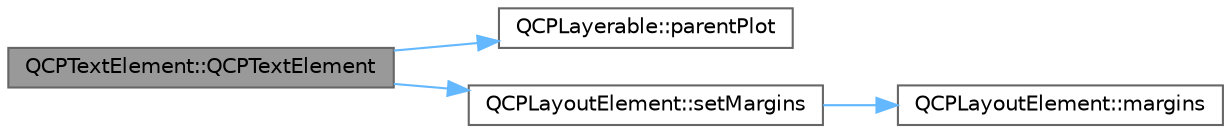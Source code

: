 digraph "QCPTextElement::QCPTextElement"
{
 // LATEX_PDF_SIZE
  bgcolor="transparent";
  edge [fontname=Helvetica,fontsize=10,labelfontname=Helvetica,labelfontsize=10];
  node [fontname=Helvetica,fontsize=10,shape=box,height=0.2,width=0.4];
  rankdir="LR";
  Node1 [label="QCPTextElement::QCPTextElement",height=0.2,width=0.4,color="gray40", fillcolor="grey60", style="filled", fontcolor="black",tooltip=" "];
  Node1 -> Node2 [color="steelblue1",style="solid"];
  Node2 [label="QCPLayerable::parentPlot",height=0.2,width=0.4,color="grey40", fillcolor="white", style="filled",URL="$class_q_c_p_layerable.html#a36ed5b292b90934b524a4e5866a3526c",tooltip=" "];
  Node1 -> Node3 [color="steelblue1",style="solid"];
  Node3 [label="QCPLayoutElement::setMargins",height=0.2,width=0.4,color="grey40", fillcolor="white", style="filled",URL="$class_q_c_p_layout_element.html#a8f450b1f3f992ad576fce2c63d8b79cf",tooltip=" "];
  Node3 -> Node4 [color="steelblue1",style="solid"];
  Node4 [label="QCPLayoutElement::margins",height=0.2,width=0.4,color="grey40", fillcolor="white", style="filled",URL="$class_q_c_p_layout_element.html#af4ac9450aa2d60863bf3a8ea0c940c9d",tooltip=" "];
}
